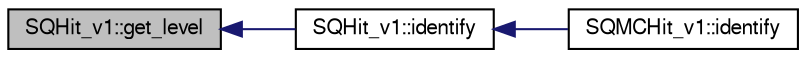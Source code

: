 digraph "SQHit_v1::get_level"
{
  bgcolor="transparent";
  edge [fontname="FreeSans",fontsize="10",labelfontname="FreeSans",labelfontsize="10"];
  node [fontname="FreeSans",fontsize="10",shape=record];
  rankdir="LR";
  Node1 [label="SQHit_v1::get_level",height=0.2,width=0.4,color="black", fillcolor="grey75", style="filled" fontcolor="black"];
  Node1 -> Node2 [dir="back",color="midnightblue",fontsize="10",style="solid",fontname="FreeSans"];
  Node2 [label="SQHit_v1::identify",height=0.2,width=0.4,color="black",URL="$d3/d2e/classSQHit__v1.html#a22b68ce415d3e14415149dc7552a01f4"];
  Node2 -> Node3 [dir="back",color="midnightblue",fontsize="10",style="solid",fontname="FreeSans"];
  Node3 [label="SQMCHit_v1::identify",height=0.2,width=0.4,color="black",URL="$d1/d5f/classSQMCHit__v1.html#a577091729db8c25200fe24a502dd311d"];
}
